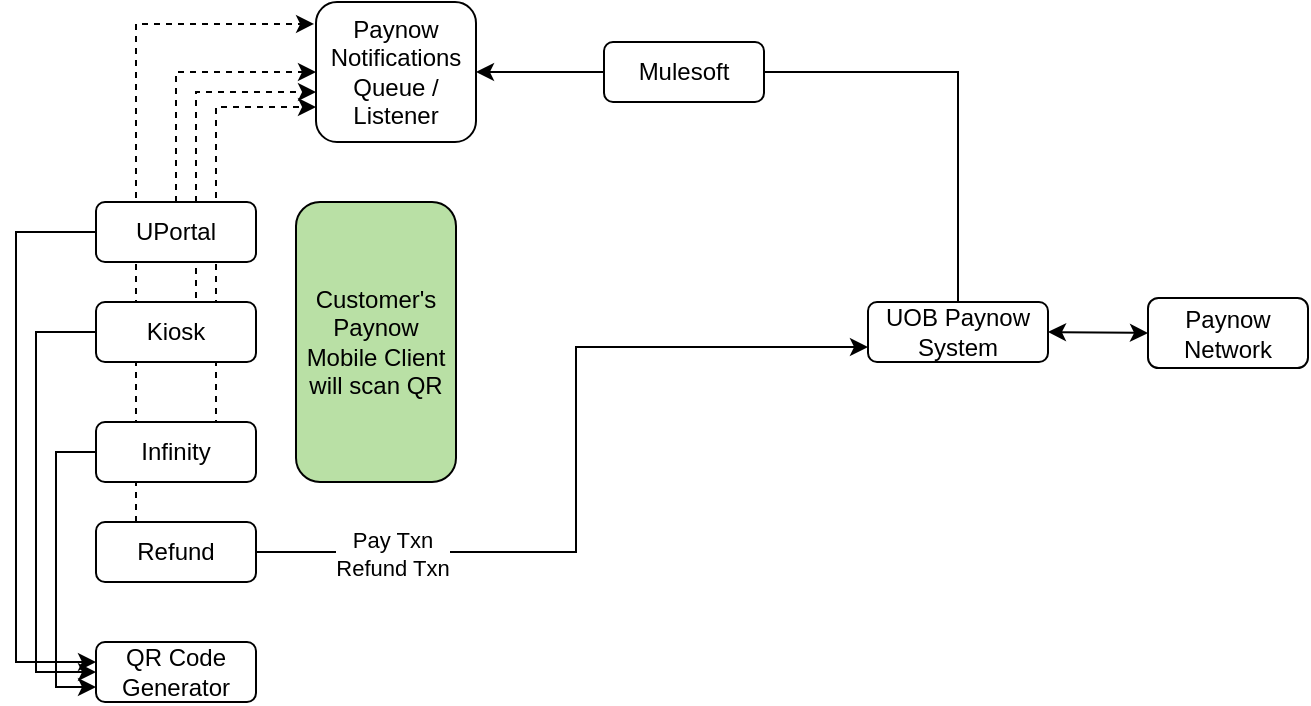 <mxfile version="13.10.8" type="github">
  <diagram id="ZyhjTSg-SiuIm7kDKO3g" name="Page-1">
    <mxGraphModel dx="1115" dy="465" grid="1" gridSize="10" guides="1" tooltips="1" connect="1" arrows="1" fold="1" page="1" pageScale="1" pageWidth="827" pageHeight="1169" math="0" shadow="0">
      <root>
        <mxCell id="0" />
        <mxCell id="1" parent="0" />
        <mxCell id="bk9u-JqCocwXnOTqOy1z-38" style="edgeStyle=orthogonalEdgeStyle;rounded=0;orthogonalLoop=1;jettySize=auto;html=1;exitX=0.5;exitY=0;exitDx=0;exitDy=0;entryX=0;entryY=0.643;entryDx=0;entryDy=0;dashed=1;entryPerimeter=0;" edge="1" parent="1" source="bk9u-JqCocwXnOTqOy1z-48" target="bk9u-JqCocwXnOTqOy1z-52">
          <mxGeometry relative="1" as="geometry">
            <mxPoint x="144" y="160" as="sourcePoint" />
            <mxPoint x="214" y="95" as="targetPoint" />
            <Array as="points">
              <mxPoint x="144" y="200" />
              <mxPoint x="144" y="95" />
            </Array>
          </mxGeometry>
        </mxCell>
        <mxCell id="bk9u-JqCocwXnOTqOy1z-39" style="edgeStyle=orthogonalEdgeStyle;rounded=0;orthogonalLoop=1;jettySize=auto;html=1;exitX=0.5;exitY=0;exitDx=0;exitDy=0;entryX=0;entryY=0.75;entryDx=0;entryDy=0;dashed=1;" edge="1" parent="1" source="bk9u-JqCocwXnOTqOy1z-55" target="bk9u-JqCocwXnOTqOy1z-52">
          <mxGeometry relative="1" as="geometry">
            <mxPoint x="154" y="230" as="sourcePoint" />
            <mxPoint x="224" y="125.01" as="targetPoint" />
            <Array as="points">
              <mxPoint x="154" y="260" />
              <mxPoint x="154" y="103" />
            </Array>
          </mxGeometry>
        </mxCell>
        <mxCell id="bk9u-JqCocwXnOTqOy1z-40" style="edgeStyle=orthogonalEdgeStyle;rounded=0;orthogonalLoop=1;jettySize=auto;html=1;exitX=0.25;exitY=0;exitDx=0;exitDy=0;entryX=-0.012;entryY=0.157;entryDx=0;entryDy=0;entryPerimeter=0;dashed=1" edge="1" parent="1" source="bk9u-JqCocwXnOTqOy1z-51" target="bk9u-JqCocwXnOTqOy1z-52">
          <mxGeometry relative="1" as="geometry" />
        </mxCell>
        <mxCell id="bk9u-JqCocwXnOTqOy1z-41" style="edgeStyle=orthogonalEdgeStyle;rounded=0;orthogonalLoop=1;jettySize=auto;html=1;exitX=0;exitY=0.5;exitDx=0;exitDy=0;" edge="1" parent="1" source="bk9u-JqCocwXnOTqOy1z-43">
          <mxGeometry relative="1" as="geometry">
            <mxPoint x="94" y="380" as="targetPoint" />
            <Array as="points">
              <mxPoint x="54" y="165" />
              <mxPoint x="54" y="380" />
            </Array>
          </mxGeometry>
        </mxCell>
        <mxCell id="bk9u-JqCocwXnOTqOy1z-42" style="edgeStyle=orthogonalEdgeStyle;rounded=0;orthogonalLoop=1;jettySize=auto;html=1;exitX=0.5;exitY=0;exitDx=0;exitDy=0;entryX=0;entryY=0.5;entryDx=0;entryDy=0;dashed=1" edge="1" parent="1" source="bk9u-JqCocwXnOTqOy1z-43" target="bk9u-JqCocwXnOTqOy1z-52">
          <mxGeometry relative="1" as="geometry" />
        </mxCell>
        <mxCell id="bk9u-JqCocwXnOTqOy1z-43" value="UPortal" style="rounded=1;whiteSpace=wrap;html=1;" vertex="1" parent="1">
          <mxGeometry x="94" y="150" width="80" height="30" as="geometry" />
        </mxCell>
        <mxCell id="bk9u-JqCocwXnOTqOy1z-44" style="edgeStyle=orthogonalEdgeStyle;rounded=0;orthogonalLoop=1;jettySize=auto;html=1;exitX=0.5;exitY=0;exitDx=0;exitDy=0;entryX=1;entryY=0.5;entryDx=0;entryDy=0;" edge="1" parent="1" source="bk9u-JqCocwXnOTqOy1z-45" target="bk9u-JqCocwXnOTqOy1z-52">
          <mxGeometry relative="1" as="geometry" />
        </mxCell>
        <mxCell id="bk9u-JqCocwXnOTqOy1z-45" value="UOB Paynow System" style="rounded=1;whiteSpace=wrap;html=1;" vertex="1" parent="1">
          <mxGeometry x="480" y="200" width="90" height="30" as="geometry" />
        </mxCell>
        <mxCell id="bk9u-JqCocwXnOTqOy1z-46" value="Paynow Network" style="rounded=1;whiteSpace=wrap;html=1;" vertex="1" parent="1">
          <mxGeometry x="620" y="198" width="80" height="35" as="geometry" />
        </mxCell>
        <mxCell id="bk9u-JqCocwXnOTqOy1z-47" style="edgeStyle=orthogonalEdgeStyle;rounded=0;orthogonalLoop=1;jettySize=auto;html=1;exitX=0;exitY=0.5;exitDx=0;exitDy=0;entryX=0;entryY=0.5;entryDx=0;entryDy=0;" edge="1" parent="1" source="bk9u-JqCocwXnOTqOy1z-48" target="bk9u-JqCocwXnOTqOy1z-53">
          <mxGeometry relative="1" as="geometry">
            <Array as="points">
              <mxPoint x="64" y="215" />
              <mxPoint x="64" y="385" />
            </Array>
          </mxGeometry>
        </mxCell>
        <mxCell id="bk9u-JqCocwXnOTqOy1z-48" value="Kiosk" style="rounded=1;whiteSpace=wrap;html=1;" vertex="1" parent="1">
          <mxGeometry x="94" y="200" width="80" height="30" as="geometry" />
        </mxCell>
        <mxCell id="bk9u-JqCocwXnOTqOy1z-49" style="edgeStyle=orthogonalEdgeStyle;rounded=0;orthogonalLoop=1;jettySize=auto;html=1;exitX=1;exitY=0.5;exitDx=0;exitDy=0;entryX=0;entryY=0.75;entryDx=0;entryDy=0;" edge="1" parent="1" source="bk9u-JqCocwXnOTqOy1z-51" target="bk9u-JqCocwXnOTqOy1z-45">
          <mxGeometry relative="1" as="geometry">
            <Array as="points">
              <mxPoint x="334" y="325" />
              <mxPoint x="334" y="223" />
            </Array>
          </mxGeometry>
        </mxCell>
        <mxCell id="bk9u-JqCocwXnOTqOy1z-50" value="Pay Txn&lt;br&gt;Refund Txn" style="edgeLabel;html=1;align=center;verticalAlign=middle;resizable=0;points=[];" vertex="1" connectable="0" parent="bk9u-JqCocwXnOTqOy1z-49">
          <mxGeometry x="-0.67" y="-1" relative="1" as="geometry">
            <mxPoint as="offset" />
          </mxGeometry>
        </mxCell>
        <mxCell id="bk9u-JqCocwXnOTqOy1z-51" value="Refund" style="rounded=1;whiteSpace=wrap;html=1;" vertex="1" parent="1">
          <mxGeometry x="94" y="310" width="80" height="30" as="geometry" />
        </mxCell>
        <mxCell id="bk9u-JqCocwXnOTqOy1z-52" value="Paynow Notifications Queue / Listener" style="rounded=1;whiteSpace=wrap;html=1;" vertex="1" parent="1">
          <mxGeometry x="204" y="50" width="80" height="70" as="geometry" />
        </mxCell>
        <mxCell id="bk9u-JqCocwXnOTqOy1z-53" value="QR Code&lt;br&gt;Generator" style="rounded=1;whiteSpace=wrap;html=1;" vertex="1" parent="1">
          <mxGeometry x="94" y="370" width="80" height="30" as="geometry" />
        </mxCell>
        <mxCell id="bk9u-JqCocwXnOTqOy1z-54" style="edgeStyle=orthogonalEdgeStyle;rounded=0;orthogonalLoop=1;jettySize=auto;html=1;exitX=0;exitY=0.5;exitDx=0;exitDy=0;entryX=0;entryY=0.75;entryDx=0;entryDy=0;" edge="1" parent="1" source="bk9u-JqCocwXnOTqOy1z-55" target="bk9u-JqCocwXnOTqOy1z-53">
          <mxGeometry relative="1" as="geometry">
            <Array as="points">
              <mxPoint x="74" y="275" />
              <mxPoint x="74" y="393" />
            </Array>
          </mxGeometry>
        </mxCell>
        <mxCell id="bk9u-JqCocwXnOTqOy1z-55" value="Infinity" style="rounded=1;whiteSpace=wrap;html=1;" vertex="1" parent="1">
          <mxGeometry x="94" y="260" width="80" height="30" as="geometry" />
        </mxCell>
        <mxCell id="bk9u-JqCocwXnOTqOy1z-56" value="" style="endArrow=classic;startArrow=classic;html=1;entryX=0;entryY=0.5;entryDx=0;entryDy=0;exitX=1;exitY=0.5;exitDx=0;exitDy=0;" edge="1" parent="1" source="bk9u-JqCocwXnOTqOy1z-45" target="bk9u-JqCocwXnOTqOy1z-46">
          <mxGeometry width="50" height="50" relative="1" as="geometry">
            <mxPoint x="430" y="320" as="sourcePoint" />
            <mxPoint x="480" y="270" as="targetPoint" />
          </mxGeometry>
        </mxCell>
        <mxCell id="bk9u-JqCocwXnOTqOy1z-57" value="Mulesoft" style="rounded=1;whiteSpace=wrap;html=1;" vertex="1" parent="1">
          <mxGeometry x="348" y="70" width="80" height="30" as="geometry" />
        </mxCell>
        <mxCell id="bk9u-JqCocwXnOTqOy1z-58" value="Customer&#39;s Paynow Mobile Client will scan QR" style="rounded=1;whiteSpace=wrap;html=1;fillColor=#B9E0A5;" vertex="1" parent="1">
          <mxGeometry x="194" y="150" width="80" height="140" as="geometry" />
        </mxCell>
      </root>
    </mxGraphModel>
  </diagram>
</mxfile>
